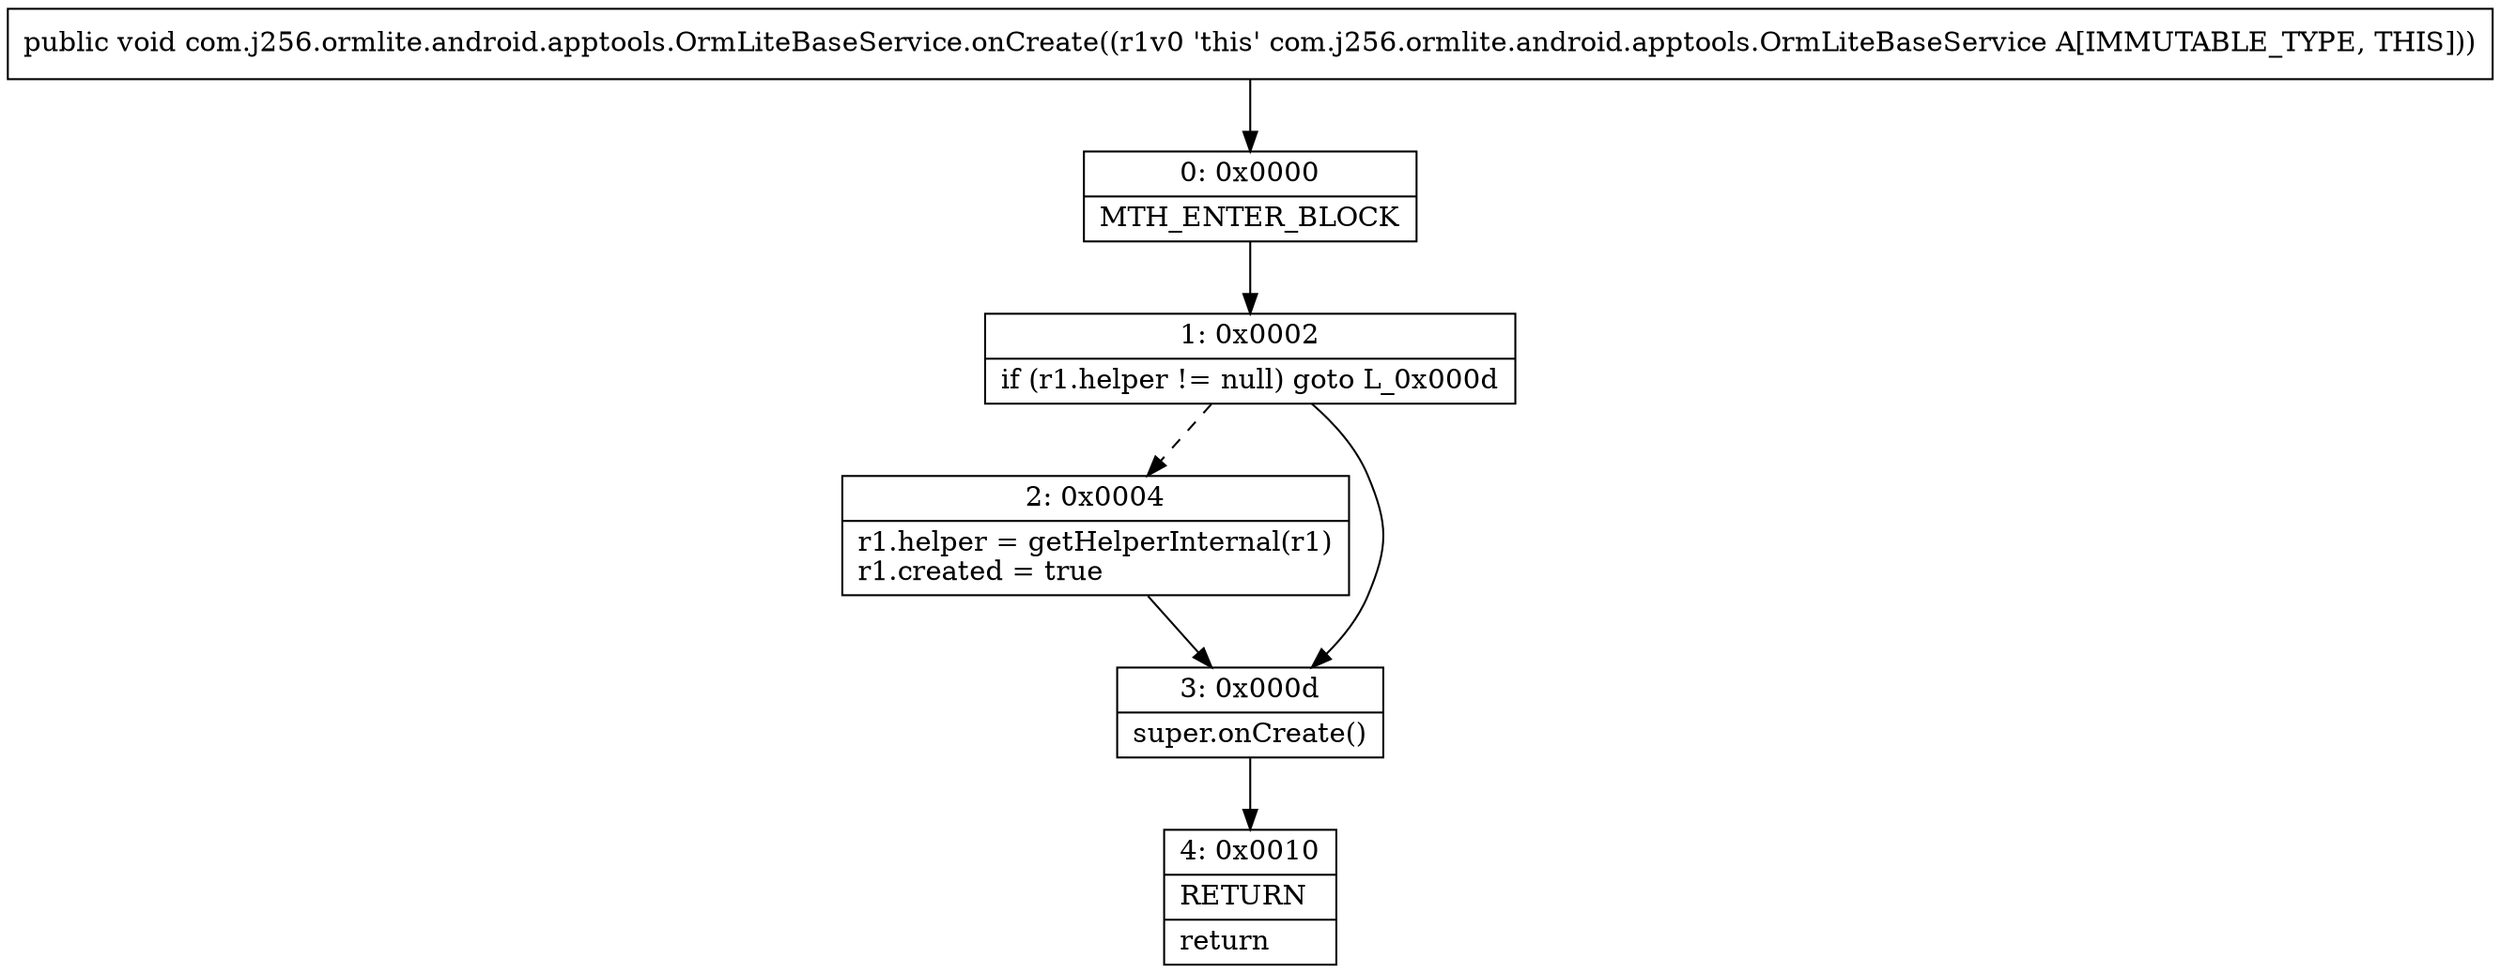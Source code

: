 digraph "CFG forcom.j256.ormlite.android.apptools.OrmLiteBaseService.onCreate()V" {
Node_0 [shape=record,label="{0\:\ 0x0000|MTH_ENTER_BLOCK\l}"];
Node_1 [shape=record,label="{1\:\ 0x0002|if (r1.helper != null) goto L_0x000d\l}"];
Node_2 [shape=record,label="{2\:\ 0x0004|r1.helper = getHelperInternal(r1)\lr1.created = true\l}"];
Node_3 [shape=record,label="{3\:\ 0x000d|super.onCreate()\l}"];
Node_4 [shape=record,label="{4\:\ 0x0010|RETURN\l|return\l}"];
MethodNode[shape=record,label="{public void com.j256.ormlite.android.apptools.OrmLiteBaseService.onCreate((r1v0 'this' com.j256.ormlite.android.apptools.OrmLiteBaseService A[IMMUTABLE_TYPE, THIS])) }"];
MethodNode -> Node_0;
Node_0 -> Node_1;
Node_1 -> Node_2[style=dashed];
Node_1 -> Node_3;
Node_2 -> Node_3;
Node_3 -> Node_4;
}

